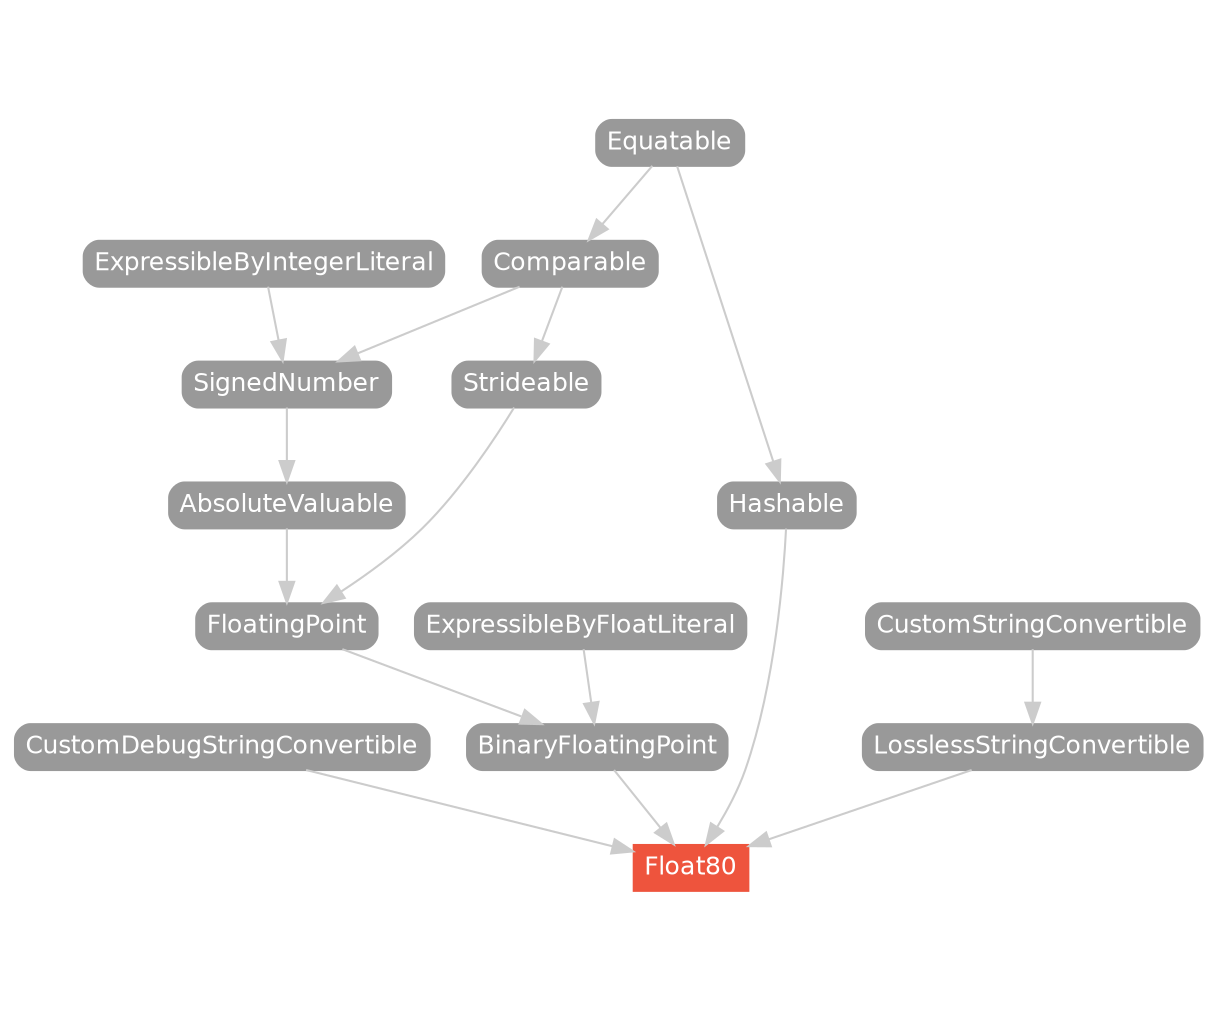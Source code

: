 strict digraph "Float80 - Type Hierarchy - SwiftDoc.org" {
    pad="0.1,0.8"
    node [shape=box, style="filled,rounded", color="#999999", fillcolor="#999999", fontcolor=white, fontname=Helvetica, fontnames="Helvetica,sansserif", fontsize=12, margin="0.07,0.05", height="0.3"]
    edge [color="#cccccc"]
    "AbsoluteValuable" [URL="/protocol/AbsoluteValuable/hierarchy/"]
    "BinaryFloatingPoint" [URL="/protocol/BinaryFloatingPoint/hierarchy/"]
    "Comparable" [URL="/protocol/Comparable/hierarchy/"]
    "CustomDebugStringConvertible" [URL="/protocol/CustomDebugStringConvertible/hierarchy/"]
    "CustomStringConvertible" [URL="/protocol/CustomStringConvertible/hierarchy/"]
    "Equatable" [URL="/protocol/Equatable/hierarchy/"]
    "ExpressibleByFloatLiteral" [URL="/protocol/ExpressibleByFloatLiteral/hierarchy/"]
    "ExpressibleByIntegerLiteral" [URL="/protocol/ExpressibleByIntegerLiteral/hierarchy/"]
    "Float80" [URL="/type/Float80/", style="filled", fillcolor="#ee543d", color="#ee543d"]
    "FloatingPoint" [URL="/protocol/FloatingPoint/hierarchy/"]
    "Hashable" [URL="/protocol/Hashable/hierarchy/"]
    "LosslessStringConvertible" [URL="/protocol/LosslessStringConvertible/hierarchy/"]
    "SignedNumber" [URL="/protocol/SignedNumber/hierarchy/"]
    "Strideable" [URL="/protocol/Strideable/hierarchy/"]    "LosslessStringConvertible" -> "Float80"
    "CustomDebugStringConvertible" -> "Float80"
    "BinaryFloatingPoint" -> "Float80"
    "Hashable" -> "Float80"
    "CustomStringConvertible" -> "LosslessStringConvertible"
    "FloatingPoint" -> "BinaryFloatingPoint"
    "ExpressibleByFloatLiteral" -> "BinaryFloatingPoint"
    "AbsoluteValuable" -> "FloatingPoint"
    "Strideable" -> "FloatingPoint"
    "SignedNumber" -> "AbsoluteValuable"
    "Comparable" -> "SignedNumber"
    "ExpressibleByIntegerLiteral" -> "SignedNumber"
    "Equatable" -> "Comparable"
    "Comparable" -> "Strideable"
    "Equatable" -> "Comparable"
    "Equatable" -> "Hashable"
    subgraph Types {
        rank = max; "Float80";
    }
}
